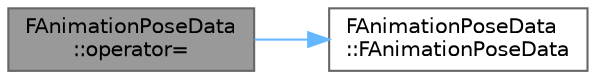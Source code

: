 digraph "FAnimationPoseData::operator="
{
 // INTERACTIVE_SVG=YES
 // LATEX_PDF_SIZE
  bgcolor="transparent";
  edge [fontname=Helvetica,fontsize=10,labelfontname=Helvetica,labelfontsize=10];
  node [fontname=Helvetica,fontsize=10,shape=box,height=0.2,width=0.4];
  rankdir="LR";
  Node1 [id="Node000001",label="FAnimationPoseData\l::operator=",height=0.2,width=0.4,color="gray40", fillcolor="grey60", style="filled", fontcolor="black",tooltip=" "];
  Node1 -> Node2 [id="edge1_Node000001_Node000002",color="steelblue1",style="solid",tooltip=" "];
  Node2 [id="Node000002",label="FAnimationPoseData\l::FAnimationPoseData",height=0.2,width=0.4,color="grey40", fillcolor="white", style="filled",URL="$da/dea/structFAnimationPoseData.html#a1a2ded7a96af837b5c37098373da5f23",tooltip=" "];
}
